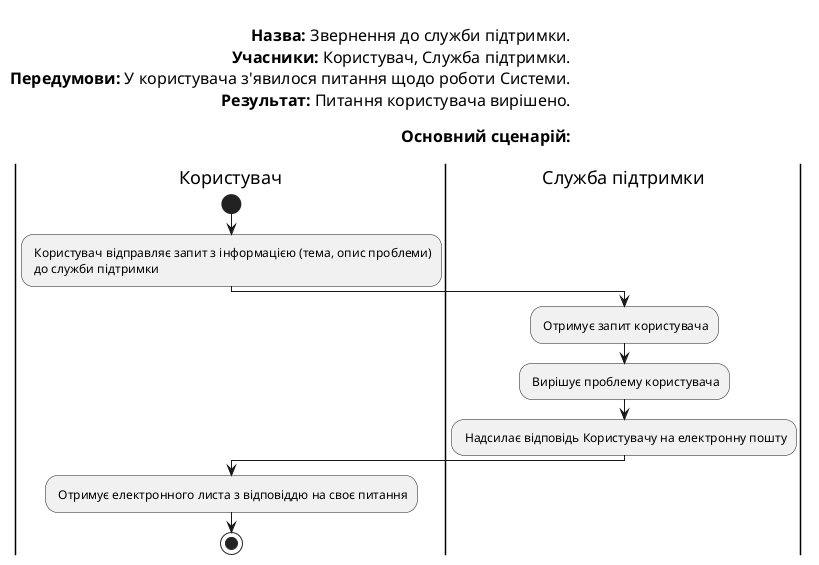@startuml
left header

<font color=000 size=16><b>Назва:</b> Звернення до служби підтримки.
<font color=000 size=16><b>Учасники:</b> Користувач, Служба підтримки.
<font color=000 size=16><b>Передумови:</b> У користувача з'явилося питання щодо роботи Системи.
<font color=000 size=16><b>Результат:</b> Питання користувача вирішено.

<font color=000 size=16><b>Основний сценарій:</b>

end header

|Користувач|
start
: Користувач відправляє запит з інформацією (тема, опис проблеми)
 до служби підтримки;

|Служба підтримки|
: Отримує запит користувача;
: Вирішує проблему користувача;
: Надсилає відповідь Користувачу на електронну пошту;

|Користувач|

: Отримує електронного листа з відповіддю на своє питання;

|Користувач|
stop;
@enduml
